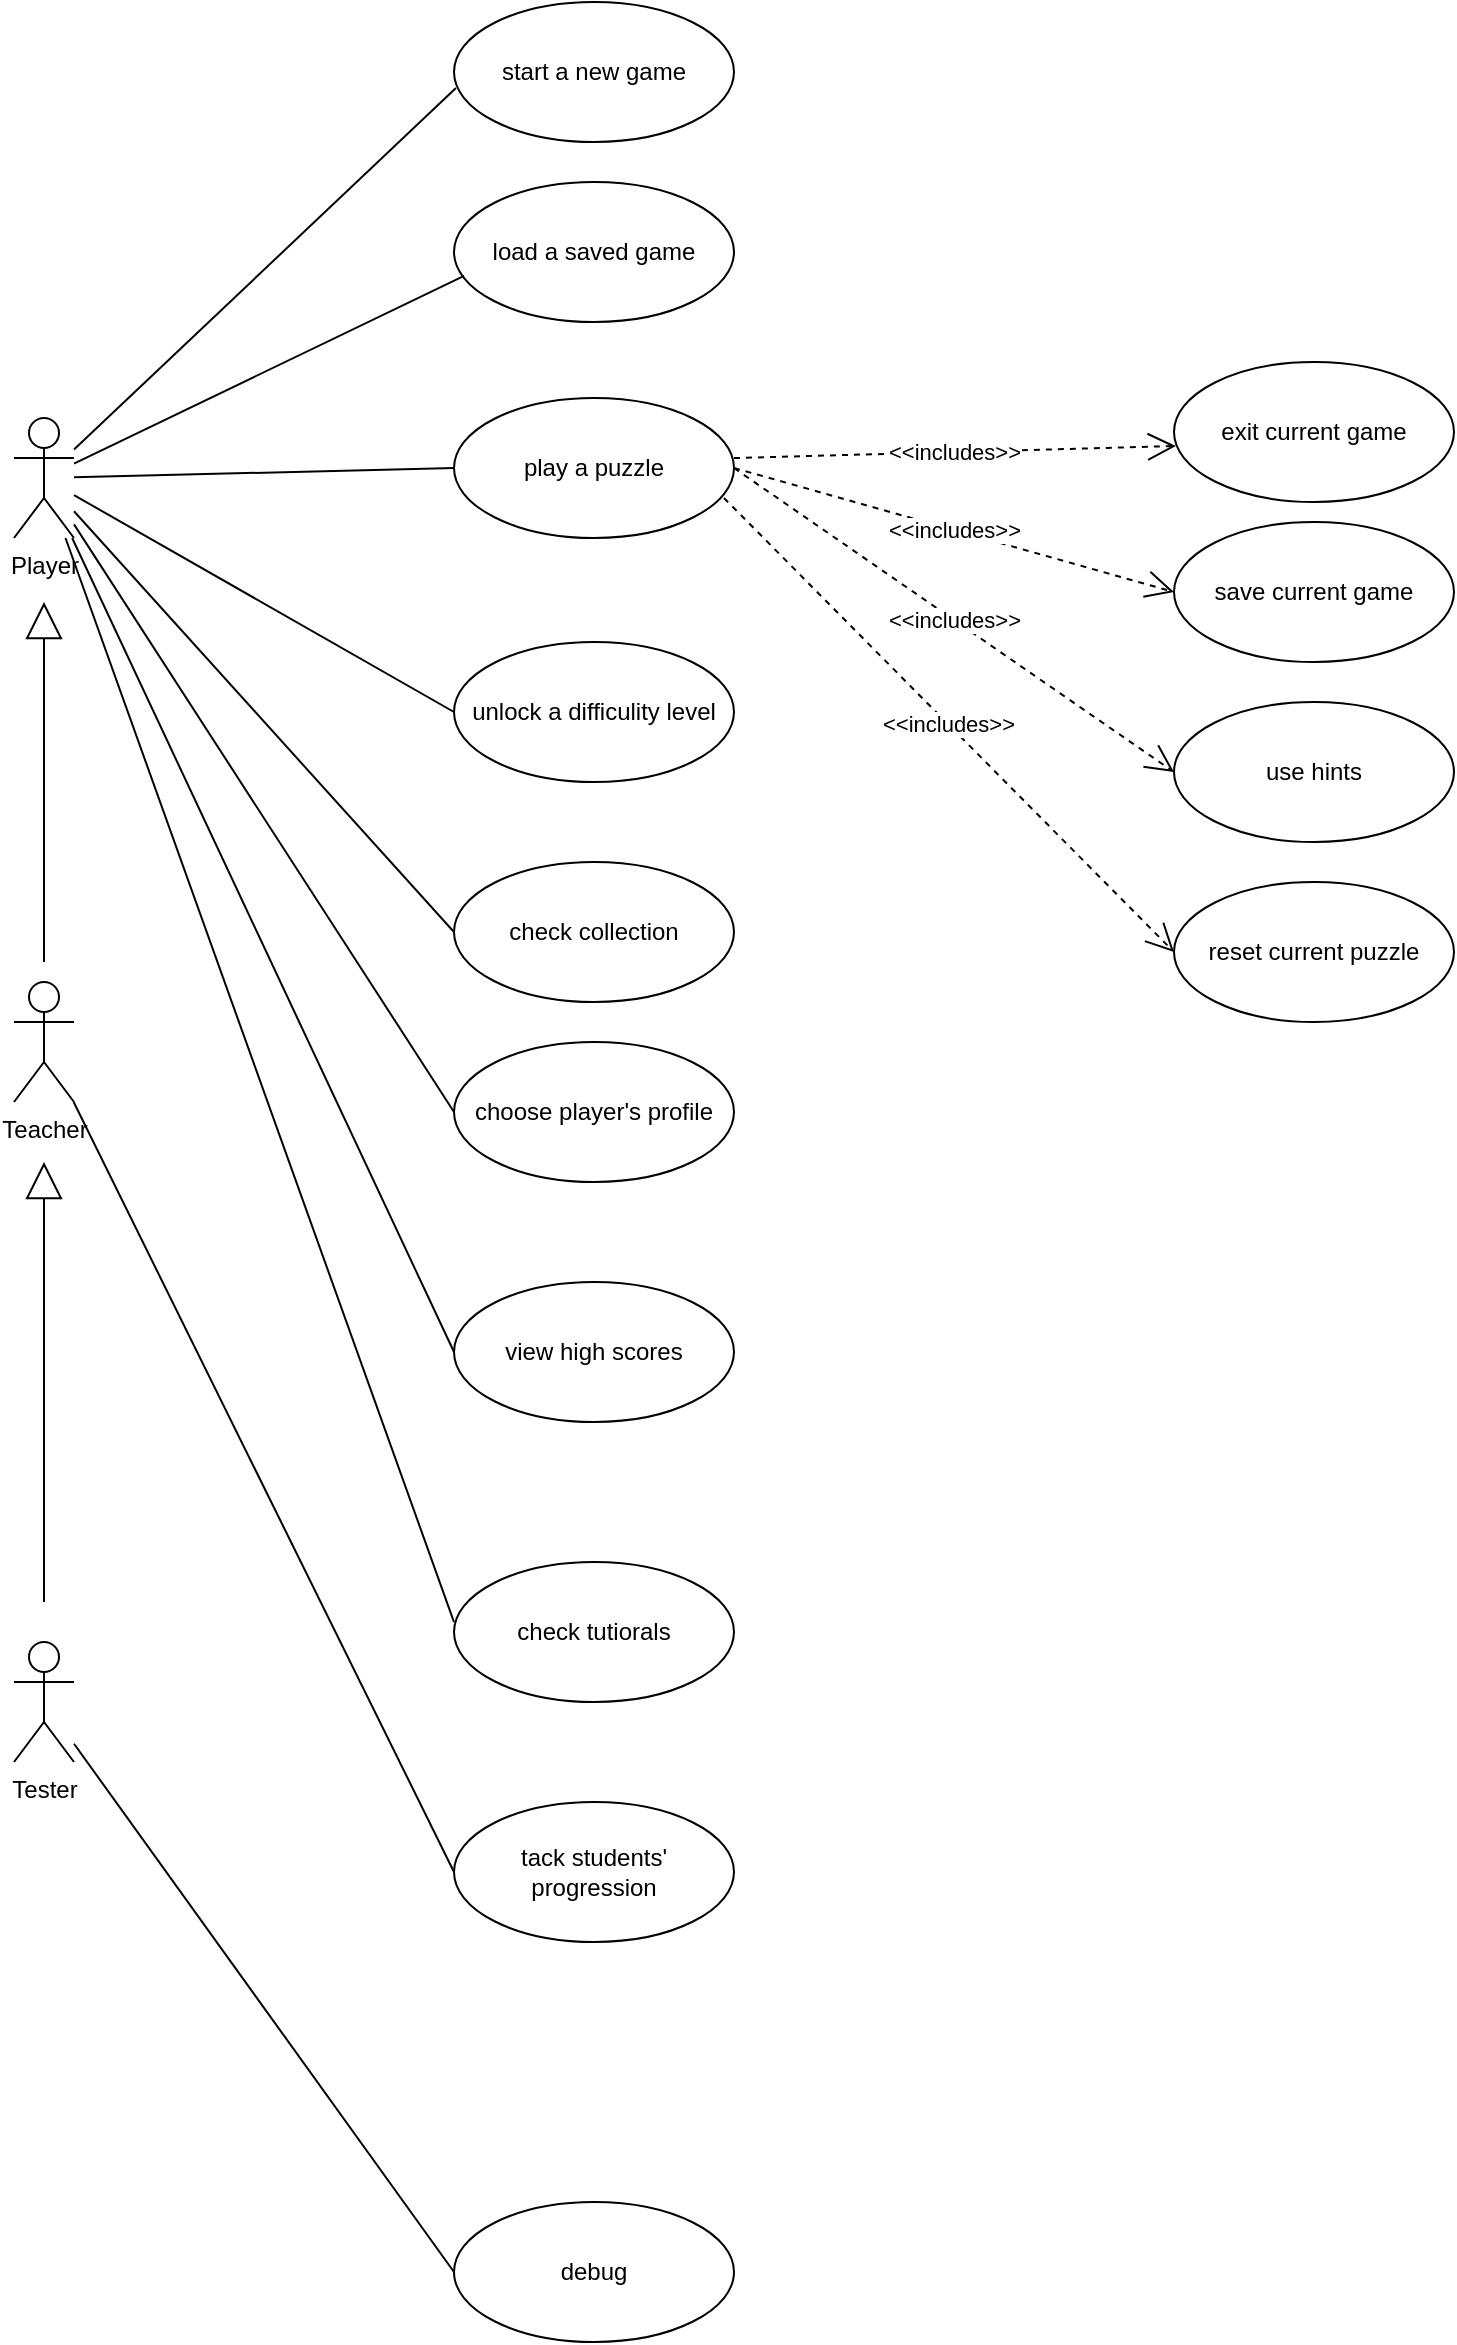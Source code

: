 <mxfile version="23.1.1" type="github">
  <diagram name="Page-1" id="0783ab3e-0a74-02c8-0abd-f7b4e66b4bec">
    <mxGraphModel dx="1838" dy="543" grid="1" gridSize="10" guides="1" tooltips="1" connect="1" arrows="1" fold="1" page="1" pageScale="1" pageWidth="850" pageHeight="1100" background="none" math="0" shadow="0">
      <root>
        <mxCell id="0" />
        <mxCell id="1" parent="0" />
        <mxCell id="n95UubTUEXaW6l02zeMs-1" value="Player" style="shape=umlActor;verticalLabelPosition=bottom;verticalAlign=top;html=1;outlineConnect=0;" parent="1" vertex="1">
          <mxGeometry x="-790" y="228" width="30" height="60" as="geometry" />
        </mxCell>
        <mxCell id="n95UubTUEXaW6l02zeMs-14" value="Teacher" style="shape=umlActor;verticalLabelPosition=bottom;verticalAlign=top;html=1;outlineConnect=0;" parent="1" vertex="1">
          <mxGeometry x="-790" y="510" width="30" height="60" as="geometry" />
        </mxCell>
        <mxCell id="n95UubTUEXaW6l02zeMs-22" value="Tester" style="shape=umlActor;verticalLabelPosition=bottom;verticalAlign=top;html=1;outlineConnect=0;" parent="1" vertex="1">
          <mxGeometry x="-790" y="840" width="30" height="60" as="geometry" />
        </mxCell>
        <mxCell id="n95UubTUEXaW6l02zeMs-30" value="debug" style="ellipse;whiteSpace=wrap;html=1;" parent="1" vertex="1">
          <mxGeometry x="-570" y="1120" width="140" height="70" as="geometry" />
        </mxCell>
        <mxCell id="n95UubTUEXaW6l02zeMs-31" value="check collection" style="ellipse;whiteSpace=wrap;html=1;" parent="1" vertex="1">
          <mxGeometry x="-570" y="450" width="140" height="70" as="geometry" />
        </mxCell>
        <mxCell id="n95UubTUEXaW6l02zeMs-32" value="start a new game" style="ellipse;whiteSpace=wrap;html=1;" parent="1" vertex="1">
          <mxGeometry x="-570" y="20" width="140" height="70" as="geometry" />
        </mxCell>
        <mxCell id="n95UubTUEXaW6l02zeMs-35" value="load a saved game" style="ellipse;whiteSpace=wrap;html=1;" parent="1" vertex="1">
          <mxGeometry x="-570" y="110" width="140" height="70" as="geometry" />
        </mxCell>
        <mxCell id="n95UubTUEXaW6l02zeMs-36" value="tack students&#39; progression" style="ellipse;whiteSpace=wrap;html=1;" parent="1" vertex="1">
          <mxGeometry x="-570" y="920" width="140" height="70" as="geometry" />
        </mxCell>
        <mxCell id="n95UubTUEXaW6l02zeMs-37" value="view high scores" style="ellipse;whiteSpace=wrap;html=1;" parent="1" vertex="1">
          <mxGeometry x="-570" y="660" width="140" height="70" as="geometry" />
        </mxCell>
        <mxCell id="n95UubTUEXaW6l02zeMs-41" value="check tutiorals" style="ellipse;whiteSpace=wrap;html=1;" parent="1" vertex="1">
          <mxGeometry x="-570" y="800" width="140" height="70" as="geometry" />
        </mxCell>
        <mxCell id="n95UubTUEXaW6l02zeMs-46" value="" style="endArrow=block;endSize=16;endFill=0;html=1;rounded=0;" parent="1" edge="1">
          <mxGeometry width="160" relative="1" as="geometry">
            <mxPoint x="-775" y="500" as="sourcePoint" />
            <mxPoint x="-775" y="320" as="targetPoint" />
            <Array as="points">
              <mxPoint x="-775" y="400" />
            </Array>
          </mxGeometry>
        </mxCell>
        <mxCell id="n95UubTUEXaW6l02zeMs-47" value="" style="endArrow=block;endSize=16;endFill=0;html=1;rounded=0;" parent="1" edge="1">
          <mxGeometry width="160" relative="1" as="geometry">
            <mxPoint x="-775" y="820" as="sourcePoint" />
            <mxPoint x="-775" y="600" as="targetPoint" />
          </mxGeometry>
        </mxCell>
        <mxCell id="n95UubTUEXaW6l02zeMs-56" value="" style="endArrow=none;endSize=12;html=1;rounded=0;entryX=0;entryY=0.5;entryDx=0;entryDy=0;endFill=0;" parent="1" source="n95UubTUEXaW6l02zeMs-1" target="n95UubTUEXaW6l02zeMs-37" edge="1">
          <mxGeometry x="0.001" width="160" relative="1" as="geometry">
            <mxPoint x="-740" y="260" as="sourcePoint" />
            <mxPoint x="-520" y="332" as="targetPoint" />
            <mxPoint as="offset" />
          </mxGeometry>
        </mxCell>
        <mxCell id="n95UubTUEXaW6l02zeMs-60" value="" style="endArrow=none;endSize=12;html=1;rounded=0;entryX=0;entryY=0.5;entryDx=0;entryDy=0;endFill=0;" parent="1" source="n95UubTUEXaW6l02zeMs-1" target="n95UubTUEXaW6l02zeMs-31" edge="1">
          <mxGeometry x="0.001" width="160" relative="1" as="geometry">
            <mxPoint x="-750" y="250" as="sourcePoint" />
            <mxPoint x="-560" y="386" as="targetPoint" />
            <mxPoint as="offset" />
          </mxGeometry>
        </mxCell>
        <mxCell id="n95UubTUEXaW6l02zeMs-61" value="" style="endArrow=none;endSize=12;html=1;rounded=0;entryX=0;entryY=0.429;entryDx=0;entryDy=0;endFill=0;entryPerimeter=0;" parent="1" source="n95UubTUEXaW6l02zeMs-1" target="n95UubTUEXaW6l02zeMs-41" edge="1">
          <mxGeometry x="0.001" width="160" relative="1" as="geometry">
            <mxPoint x="-730" y="465" as="sourcePoint" />
            <mxPoint x="-540" y="460" as="targetPoint" />
            <mxPoint as="offset" />
          </mxGeometry>
        </mxCell>
        <mxCell id="n95UubTUEXaW6l02zeMs-62" value="" style="endArrow=none;endSize=12;html=1;rounded=0;entryX=0.036;entryY=0.671;entryDx=0;entryDy=0;endFill=0;entryPerimeter=0;" parent="1" source="n95UubTUEXaW6l02zeMs-1" target="n95UubTUEXaW6l02zeMs-35" edge="1">
          <mxGeometry x="0.001" width="160" relative="1" as="geometry">
            <mxPoint x="-740" y="205" as="sourcePoint" />
            <mxPoint x="-560" y="200" as="targetPoint" />
            <mxPoint as="offset" />
          </mxGeometry>
        </mxCell>
        <mxCell id="n95UubTUEXaW6l02zeMs-63" value="" style="endArrow=none;endSize=12;html=1;rounded=0;endFill=0;entryX=0.007;entryY=0.614;entryDx=0;entryDy=0;entryPerimeter=0;" parent="1" source="n95UubTUEXaW6l02zeMs-1" target="n95UubTUEXaW6l02zeMs-32" edge="1">
          <mxGeometry x="0.001" width="160" relative="1" as="geometry">
            <mxPoint x="-740" y="115" as="sourcePoint" />
            <mxPoint x="-560" y="60" as="targetPoint" />
            <mxPoint as="offset" />
          </mxGeometry>
        </mxCell>
        <mxCell id="n95UubTUEXaW6l02zeMs-64" value="" style="endArrow=none;endSize=12;html=1;rounded=0;entryX=0;entryY=0.5;entryDx=0;entryDy=0;endFill=0;" parent="1" source="n95UubTUEXaW6l02zeMs-22" target="n95UubTUEXaW6l02zeMs-30" edge="1">
          <mxGeometry x="0.001" width="160" relative="1" as="geometry">
            <mxPoint x="-780" y="1167.439" as="sourcePoint" />
            <mxPoint x="-590" y="1185" as="targetPoint" />
            <mxPoint as="offset" />
          </mxGeometry>
        </mxCell>
        <mxCell id="n95UubTUEXaW6l02zeMs-65" value="" style="endArrow=none;endSize=12;html=1;rounded=0;entryX=0;entryY=0.5;entryDx=0;entryDy=0;endFill=0;" parent="1" source="n95UubTUEXaW6l02zeMs-14" target="n95UubTUEXaW6l02zeMs-36" edge="1">
          <mxGeometry x="0.001" width="160" relative="1" as="geometry">
            <mxPoint x="-770" y="615" as="sourcePoint" />
            <mxPoint x="-580" y="610" as="targetPoint" />
            <mxPoint as="offset" />
          </mxGeometry>
        </mxCell>
        <mxCell id="n95UubTUEXaW6l02zeMs-66" value="choose player&#39;s profile" style="ellipse;whiteSpace=wrap;html=1;" parent="1" vertex="1">
          <mxGeometry x="-570" y="540" width="140" height="70" as="geometry" />
        </mxCell>
        <mxCell id="n95UubTUEXaW6l02zeMs-70" value="" style="endArrow=none;endSize=12;html=1;rounded=0;endFill=0;entryX=0;entryY=0.5;entryDx=0;entryDy=0;" parent="1" source="n95UubTUEXaW6l02zeMs-1" target="n95UubTUEXaW6l02zeMs-66" edge="1">
          <mxGeometry x="0.001" width="160" relative="1" as="geometry">
            <mxPoint x="-750" y="261" as="sourcePoint" />
            <mxPoint x="-555" y="167" as="targetPoint" />
            <mxPoint as="offset" />
          </mxGeometry>
        </mxCell>
        <mxCell id="n95UubTUEXaW6l02zeMs-71" value="play a puzzle" style="ellipse;whiteSpace=wrap;html=1;" parent="1" vertex="1">
          <mxGeometry x="-570" y="218" width="140" height="70" as="geometry" />
        </mxCell>
        <mxCell id="n95UubTUEXaW6l02zeMs-72" value="&amp;lt;&amp;lt;includes&amp;gt;&amp;gt;" style="endArrow=open;endSize=12;dashed=1;html=1;rounded=0;exitX=1;exitY=0.429;exitDx=0;exitDy=0;exitPerimeter=0;entryX=0.007;entryY=0.6;entryDx=0;entryDy=0;entryPerimeter=0;" parent="1" source="n95UubTUEXaW6l02zeMs-71" target="n95UubTUEXaW6l02zeMs-73" edge="1">
          <mxGeometry width="160" relative="1" as="geometry">
            <mxPoint x="-410" y="380" as="sourcePoint" />
            <mxPoint x="-260" y="290" as="targetPoint" />
          </mxGeometry>
        </mxCell>
        <mxCell id="n95UubTUEXaW6l02zeMs-73" value="exit current game" style="ellipse;whiteSpace=wrap;html=1;" parent="1" vertex="1">
          <mxGeometry x="-210" y="200" width="140" height="70" as="geometry" />
        </mxCell>
        <mxCell id="n95UubTUEXaW6l02zeMs-74" value="save current game" style="ellipse;whiteSpace=wrap;html=1;" parent="1" vertex="1">
          <mxGeometry x="-210" y="280" width="140" height="70" as="geometry" />
        </mxCell>
        <mxCell id="n95UubTUEXaW6l02zeMs-75" value="&amp;lt;&amp;lt;includes&amp;gt;&amp;gt;" style="endArrow=open;endSize=12;dashed=1;html=1;rounded=0;exitX=1;exitY=0.5;exitDx=0;exitDy=0;entryX=0;entryY=0.5;entryDx=0;entryDy=0;" parent="1" source="n95UubTUEXaW6l02zeMs-71" target="n95UubTUEXaW6l02zeMs-74" edge="1">
          <mxGeometry x="-0.001" width="160" relative="1" as="geometry">
            <mxPoint x="-425" y="345" as="sourcePoint" />
            <mxPoint x="-250" y="300" as="targetPoint" />
            <mxPoint as="offset" />
          </mxGeometry>
        </mxCell>
        <mxCell id="n95UubTUEXaW6l02zeMs-76" value="" style="endArrow=none;endSize=12;html=1;rounded=0;entryX=0;entryY=0.5;entryDx=0;entryDy=0;endFill=0;" parent="1" source="n95UubTUEXaW6l02zeMs-1" target="n95UubTUEXaW6l02zeMs-71" edge="1">
          <mxGeometry x="0.001" width="160" relative="1" as="geometry">
            <mxPoint x="-750" y="261" as="sourcePoint" />
            <mxPoint x="-555" y="167" as="targetPoint" />
            <mxPoint as="offset" />
          </mxGeometry>
        </mxCell>
        <mxCell id="n95UubTUEXaW6l02zeMs-77" value="use hints" style="ellipse;whiteSpace=wrap;html=1;" parent="1" vertex="1">
          <mxGeometry x="-210" y="370" width="140" height="70" as="geometry" />
        </mxCell>
        <mxCell id="n95UubTUEXaW6l02zeMs-78" value="&amp;lt;&amp;lt;includes&amp;gt;&amp;gt;" style="endArrow=open;endSize=12;dashed=1;html=1;rounded=0;exitX=1;exitY=0.5;exitDx=0;exitDy=0;entryX=0;entryY=0.5;entryDx=0;entryDy=0;" parent="1" source="n95UubTUEXaW6l02zeMs-71" target="n95UubTUEXaW6l02zeMs-77" edge="1">
          <mxGeometry x="-0.001" width="160" relative="1" as="geometry">
            <mxPoint x="-430" y="315" as="sourcePoint" />
            <mxPoint x="-240" y="325" as="targetPoint" />
            <mxPoint as="offset" />
          </mxGeometry>
        </mxCell>
        <mxCell id="_ills6TpiftIKVdmo6iu-1" value="reset current puzzle" style="ellipse;whiteSpace=wrap;html=1;" parent="1" vertex="1">
          <mxGeometry x="-210" y="460" width="140" height="70" as="geometry" />
        </mxCell>
        <mxCell id="_ills6TpiftIKVdmo6iu-2" value="&amp;lt;&amp;lt;includes&amp;gt;&amp;gt;" style="endArrow=open;endSize=12;dashed=1;html=1;rounded=0;entryX=0;entryY=0.5;entryDx=0;entryDy=0;exitX=0.964;exitY=0.714;exitDx=0;exitDy=0;exitPerimeter=0;" parent="1" source="n95UubTUEXaW6l02zeMs-71" target="_ills6TpiftIKVdmo6iu-1" edge="1">
          <mxGeometry x="-0.001" width="160" relative="1" as="geometry">
            <mxPoint x="-450" y="340" as="sourcePoint" />
            <mxPoint x="-231" y="420" as="targetPoint" />
            <mxPoint as="offset" />
          </mxGeometry>
        </mxCell>
        <mxCell id="_ills6TpiftIKVdmo6iu-5" value="unlock a difficulity level" style="ellipse;whiteSpace=wrap;html=1;" parent="1" vertex="1">
          <mxGeometry x="-570" y="340" width="140" height="70" as="geometry" />
        </mxCell>
        <mxCell id="_ills6TpiftIKVdmo6iu-6" value="" style="endArrow=none;endSize=12;html=1;rounded=0;entryX=0;entryY=0.5;entryDx=0;entryDy=0;endFill=0;" parent="1" source="n95UubTUEXaW6l02zeMs-1" target="_ills6TpiftIKVdmo6iu-5" edge="1">
          <mxGeometry x="0.001" width="160" relative="1" as="geometry">
            <mxPoint x="-760" y="260" as="sourcePoint" />
            <mxPoint x="-560" y="263" as="targetPoint" />
            <mxPoint as="offset" />
          </mxGeometry>
        </mxCell>
      </root>
    </mxGraphModel>
  </diagram>
</mxfile>

